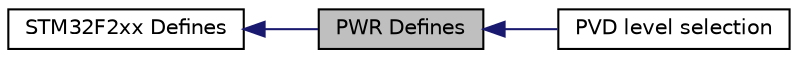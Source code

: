 digraph "PWR Defines"
{
  edge [fontname="Helvetica",fontsize="10",labelfontname="Helvetica",labelfontsize="10"];
  node [fontname="Helvetica",fontsize="10",shape=record];
  rankdir=LR;
  Node1 [label="STM32F2xx Defines",height=0.2,width=0.4,color="black", fillcolor="white", style="filled",URL="$group__STM32F2xx__defines.html",tooltip="Defined Constants and Types for the STM32F2xx series."];
  Node0 [label="PWR Defines",height=0.2,width=0.4,color="black", fillcolor="grey75", style="filled" fontcolor="black"];
  Node2 [label="PVD level selection",height=0.2,width=0.4,color="black", fillcolor="white", style="filled",URL="$group__pwr__pls.html"];
  Node1->Node0 [shape=plaintext, color="midnightblue", dir="back", style="solid"];
  Node0->Node2 [shape=plaintext, color="midnightblue", dir="back", style="solid"];
}
